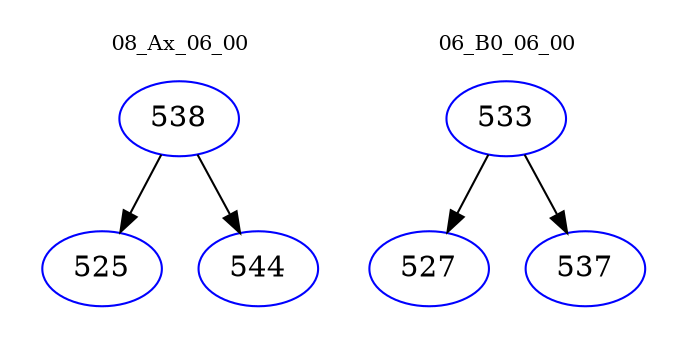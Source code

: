 digraph{
subgraph cluster_0 {
color = white
label = "08_Ax_06_00";
fontsize=10;
T0_538 [label="538", color="blue"]
T0_538 -> T0_525 [color="black"]
T0_525 [label="525", color="blue"]
T0_538 -> T0_544 [color="black"]
T0_544 [label="544", color="blue"]
}
subgraph cluster_1 {
color = white
label = "06_B0_06_00";
fontsize=10;
T1_533 [label="533", color="blue"]
T1_533 -> T1_527 [color="black"]
T1_527 [label="527", color="blue"]
T1_533 -> T1_537 [color="black"]
T1_537 [label="537", color="blue"]
}
}
